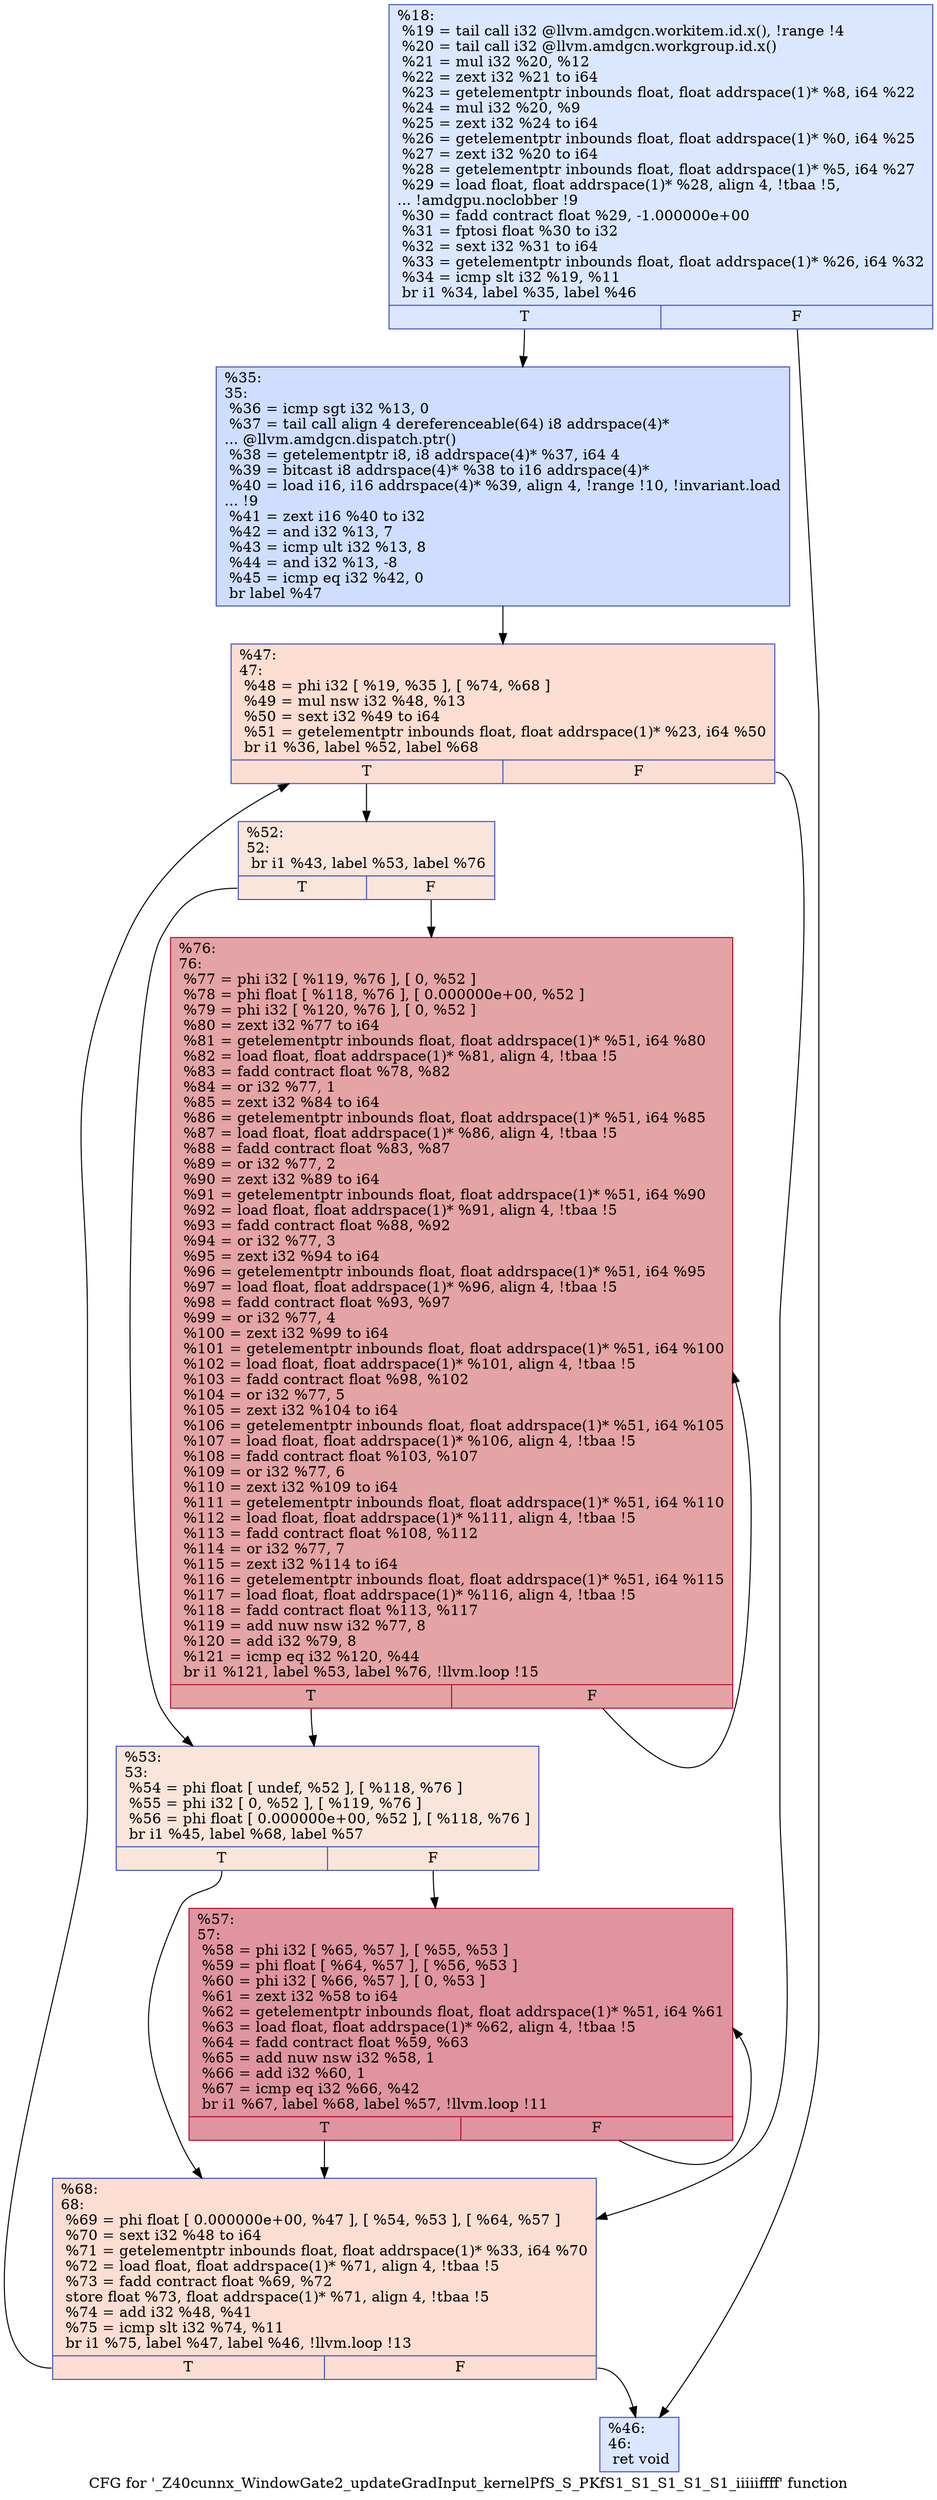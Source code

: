 digraph "CFG for '_Z40cunnx_WindowGate2_updateGradInput_kernelPfS_S_PKfS1_S1_S1_S1_S1_iiiiiffff' function" {
	label="CFG for '_Z40cunnx_WindowGate2_updateGradInput_kernelPfS_S_PKfS1_S1_S1_S1_S1_iiiiiffff' function";

	Node0x5392700 [shape=record,color="#3d50c3ff", style=filled, fillcolor="#aec9fc70",label="{%18:\l  %19 = tail call i32 @llvm.amdgcn.workitem.id.x(), !range !4\l  %20 = tail call i32 @llvm.amdgcn.workgroup.id.x()\l  %21 = mul i32 %20, %12\l  %22 = zext i32 %21 to i64\l  %23 = getelementptr inbounds float, float addrspace(1)* %8, i64 %22\l  %24 = mul i32 %20, %9\l  %25 = zext i32 %24 to i64\l  %26 = getelementptr inbounds float, float addrspace(1)* %0, i64 %25\l  %27 = zext i32 %20 to i64\l  %28 = getelementptr inbounds float, float addrspace(1)* %5, i64 %27\l  %29 = load float, float addrspace(1)* %28, align 4, !tbaa !5,\l... !amdgpu.noclobber !9\l  %30 = fadd contract float %29, -1.000000e+00\l  %31 = fptosi float %30 to i32\l  %32 = sext i32 %31 to i64\l  %33 = getelementptr inbounds float, float addrspace(1)* %26, i64 %32\l  %34 = icmp slt i32 %19, %11\l  br i1 %34, label %35, label %46\l|{<s0>T|<s1>F}}"];
	Node0x5392700:s0 -> Node0x5392930;
	Node0x5392700:s1 -> Node0x5395c80;
	Node0x5392930 [shape=record,color="#3d50c3ff", style=filled, fillcolor="#93b5fe70",label="{%35:\l35:                                               \l  %36 = icmp sgt i32 %13, 0\l  %37 = tail call align 4 dereferenceable(64) i8 addrspace(4)*\l... @llvm.amdgcn.dispatch.ptr()\l  %38 = getelementptr i8, i8 addrspace(4)* %37, i64 4\l  %39 = bitcast i8 addrspace(4)* %38 to i16 addrspace(4)*\l  %40 = load i16, i16 addrspace(4)* %39, align 4, !range !10, !invariant.load\l... !9\l  %41 = zext i16 %40 to i32\l  %42 = and i32 %13, 7\l  %43 = icmp ult i32 %13, 8\l  %44 = and i32 %13, -8\l  %45 = icmp eq i32 %42, 0\l  br label %47\l}"];
	Node0x5392930 -> Node0x5397310;
	Node0x5395c80 [shape=record,color="#3d50c3ff", style=filled, fillcolor="#aec9fc70",label="{%46:\l46:                                               \l  ret void\l}"];
	Node0x5397310 [shape=record,color="#3d50c3ff", style=filled, fillcolor="#f7b39670",label="{%47:\l47:                                               \l  %48 = phi i32 [ %19, %35 ], [ %74, %68 ]\l  %49 = mul nsw i32 %48, %13\l  %50 = sext i32 %49 to i64\l  %51 = getelementptr inbounds float, float addrspace(1)* %23, i64 %50\l  br i1 %36, label %52, label %68\l|{<s0>T|<s1>F}}"];
	Node0x5397310:s0 -> Node0x5397730;
	Node0x5397310:s1 -> Node0x5397490;
	Node0x5397730 [shape=record,color="#3d50c3ff", style=filled, fillcolor="#f4c5ad70",label="{%52:\l52:                                               \l  br i1 %43, label %53, label %76\l|{<s0>T|<s1>F}}"];
	Node0x5397730:s0 -> Node0x5397870;
	Node0x5397730:s1 -> Node0x53978c0;
	Node0x5397870 [shape=record,color="#3d50c3ff", style=filled, fillcolor="#f4c5ad70",label="{%53:\l53:                                               \l  %54 = phi float [ undef, %52 ], [ %118, %76 ]\l  %55 = phi i32 [ 0, %52 ], [ %119, %76 ]\l  %56 = phi float [ 0.000000e+00, %52 ], [ %118, %76 ]\l  br i1 %45, label %68, label %57\l|{<s0>T|<s1>F}}"];
	Node0x5397870:s0 -> Node0x5397490;
	Node0x5397870:s1 -> Node0x5398110;
	Node0x5398110 [shape=record,color="#b70d28ff", style=filled, fillcolor="#b70d2870",label="{%57:\l57:                                               \l  %58 = phi i32 [ %65, %57 ], [ %55, %53 ]\l  %59 = phi float [ %64, %57 ], [ %56, %53 ]\l  %60 = phi i32 [ %66, %57 ], [ 0, %53 ]\l  %61 = zext i32 %58 to i64\l  %62 = getelementptr inbounds float, float addrspace(1)* %51, i64 %61\l  %63 = load float, float addrspace(1)* %62, align 4, !tbaa !5\l  %64 = fadd contract float %59, %63\l  %65 = add nuw nsw i32 %58, 1\l  %66 = add i32 %60, 1\l  %67 = icmp eq i32 %66, %42\l  br i1 %67, label %68, label %57, !llvm.loop !11\l|{<s0>T|<s1>F}}"];
	Node0x5398110:s0 -> Node0x5397490;
	Node0x5398110:s1 -> Node0x5398110;
	Node0x5397490 [shape=record,color="#3d50c3ff", style=filled, fillcolor="#f7b39670",label="{%68:\l68:                                               \l  %69 = phi float [ 0.000000e+00, %47 ], [ %54, %53 ], [ %64, %57 ]\l  %70 = sext i32 %48 to i64\l  %71 = getelementptr inbounds float, float addrspace(1)* %33, i64 %70\l  %72 = load float, float addrspace(1)* %71, align 4, !tbaa !5\l  %73 = fadd contract float %69, %72\l  store float %73, float addrspace(1)* %71, align 4, !tbaa !5\l  %74 = add i32 %48, %41\l  %75 = icmp slt i32 %74, %11\l  br i1 %75, label %47, label %46, !llvm.loop !13\l|{<s0>T|<s1>F}}"];
	Node0x5397490:s0 -> Node0x5397310;
	Node0x5397490:s1 -> Node0x5395c80;
	Node0x53978c0 [shape=record,color="#b70d28ff", style=filled, fillcolor="#c32e3170",label="{%76:\l76:                                               \l  %77 = phi i32 [ %119, %76 ], [ 0, %52 ]\l  %78 = phi float [ %118, %76 ], [ 0.000000e+00, %52 ]\l  %79 = phi i32 [ %120, %76 ], [ 0, %52 ]\l  %80 = zext i32 %77 to i64\l  %81 = getelementptr inbounds float, float addrspace(1)* %51, i64 %80\l  %82 = load float, float addrspace(1)* %81, align 4, !tbaa !5\l  %83 = fadd contract float %78, %82\l  %84 = or i32 %77, 1\l  %85 = zext i32 %84 to i64\l  %86 = getelementptr inbounds float, float addrspace(1)* %51, i64 %85\l  %87 = load float, float addrspace(1)* %86, align 4, !tbaa !5\l  %88 = fadd contract float %83, %87\l  %89 = or i32 %77, 2\l  %90 = zext i32 %89 to i64\l  %91 = getelementptr inbounds float, float addrspace(1)* %51, i64 %90\l  %92 = load float, float addrspace(1)* %91, align 4, !tbaa !5\l  %93 = fadd contract float %88, %92\l  %94 = or i32 %77, 3\l  %95 = zext i32 %94 to i64\l  %96 = getelementptr inbounds float, float addrspace(1)* %51, i64 %95\l  %97 = load float, float addrspace(1)* %96, align 4, !tbaa !5\l  %98 = fadd contract float %93, %97\l  %99 = or i32 %77, 4\l  %100 = zext i32 %99 to i64\l  %101 = getelementptr inbounds float, float addrspace(1)* %51, i64 %100\l  %102 = load float, float addrspace(1)* %101, align 4, !tbaa !5\l  %103 = fadd contract float %98, %102\l  %104 = or i32 %77, 5\l  %105 = zext i32 %104 to i64\l  %106 = getelementptr inbounds float, float addrspace(1)* %51, i64 %105\l  %107 = load float, float addrspace(1)* %106, align 4, !tbaa !5\l  %108 = fadd contract float %103, %107\l  %109 = or i32 %77, 6\l  %110 = zext i32 %109 to i64\l  %111 = getelementptr inbounds float, float addrspace(1)* %51, i64 %110\l  %112 = load float, float addrspace(1)* %111, align 4, !tbaa !5\l  %113 = fadd contract float %108, %112\l  %114 = or i32 %77, 7\l  %115 = zext i32 %114 to i64\l  %116 = getelementptr inbounds float, float addrspace(1)* %51, i64 %115\l  %117 = load float, float addrspace(1)* %116, align 4, !tbaa !5\l  %118 = fadd contract float %113, %117\l  %119 = add nuw nsw i32 %77, 8\l  %120 = add i32 %79, 8\l  %121 = icmp eq i32 %120, %44\l  br i1 %121, label %53, label %76, !llvm.loop !15\l|{<s0>T|<s1>F}}"];
	Node0x53978c0:s0 -> Node0x5397870;
	Node0x53978c0:s1 -> Node0x53978c0;
}
